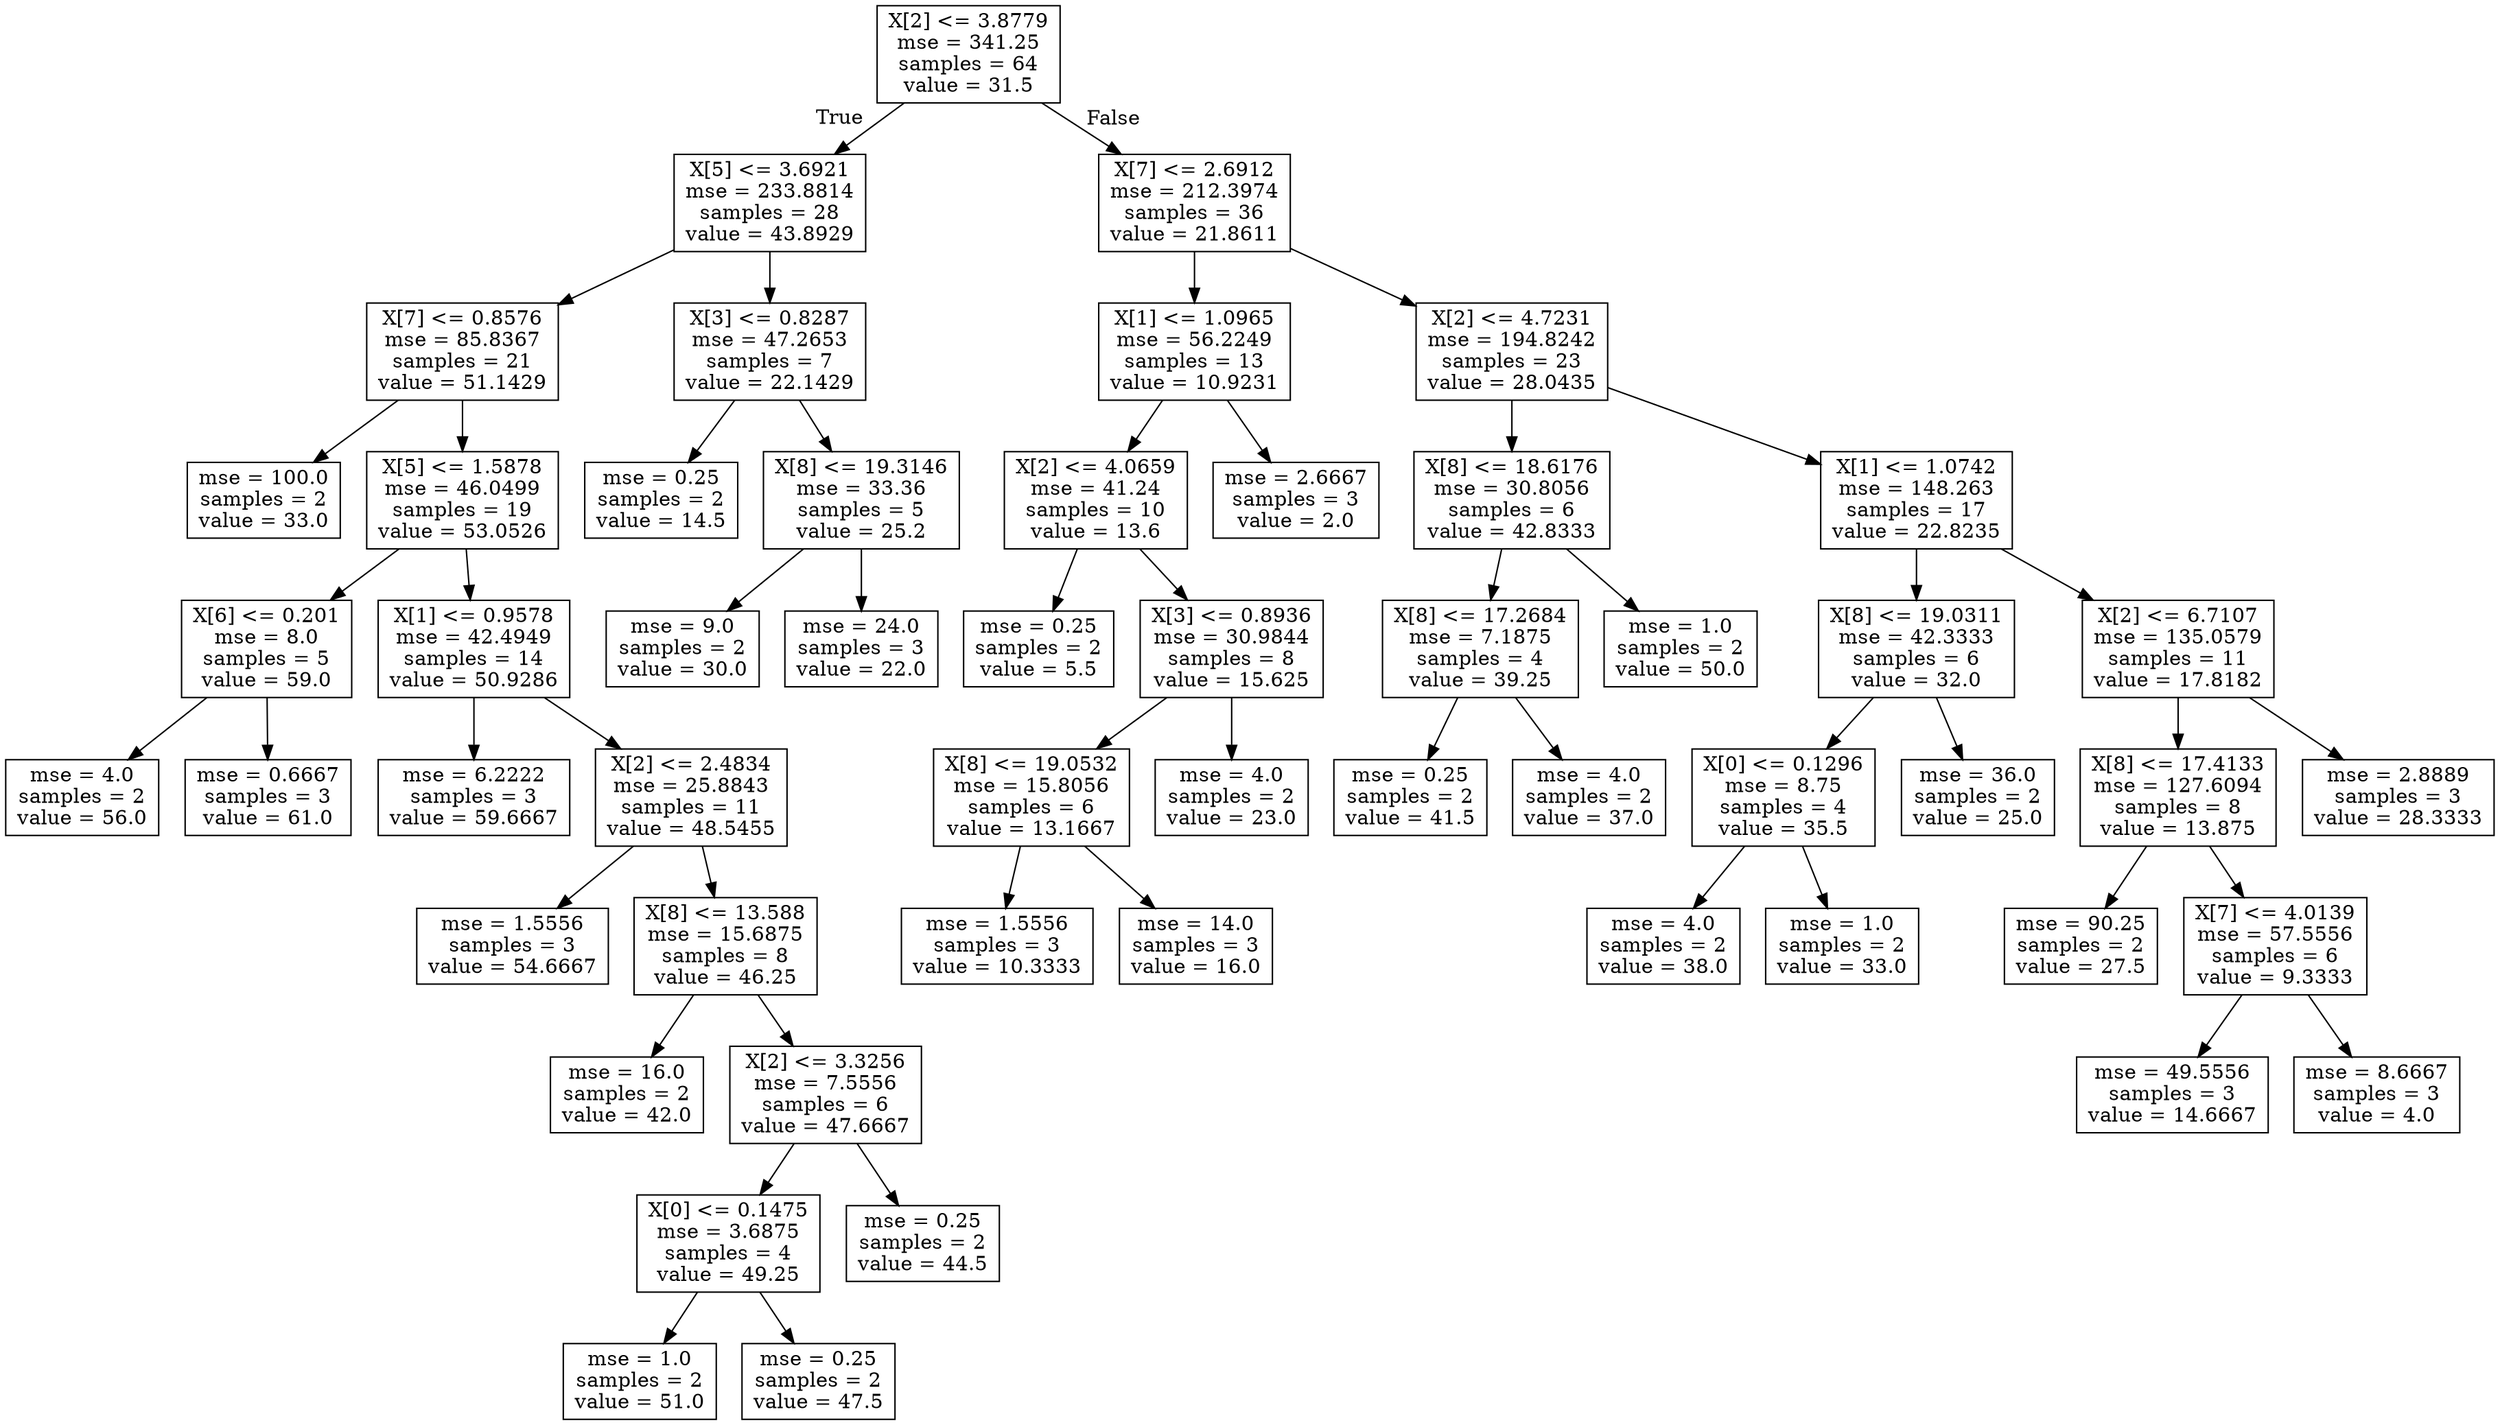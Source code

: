 digraph Tree {
node [shape=box] ;
0 [label="X[2] <= 3.8779\nmse = 341.25\nsamples = 64\nvalue = 31.5"] ;
1 [label="X[5] <= 3.6921\nmse = 233.8814\nsamples = 28\nvalue = 43.8929"] ;
0 -> 1 [labeldistance=2.5, labelangle=45, headlabel="True"] ;
2 [label="X[7] <= 0.8576\nmse = 85.8367\nsamples = 21\nvalue = 51.1429"] ;
1 -> 2 ;
3 [label="mse = 100.0\nsamples = 2\nvalue = 33.0"] ;
2 -> 3 ;
4 [label="X[5] <= 1.5878\nmse = 46.0499\nsamples = 19\nvalue = 53.0526"] ;
2 -> 4 ;
5 [label="X[6] <= 0.201\nmse = 8.0\nsamples = 5\nvalue = 59.0"] ;
4 -> 5 ;
6 [label="mse = 4.0\nsamples = 2\nvalue = 56.0"] ;
5 -> 6 ;
7 [label="mse = 0.6667\nsamples = 3\nvalue = 61.0"] ;
5 -> 7 ;
8 [label="X[1] <= 0.9578\nmse = 42.4949\nsamples = 14\nvalue = 50.9286"] ;
4 -> 8 ;
9 [label="mse = 6.2222\nsamples = 3\nvalue = 59.6667"] ;
8 -> 9 ;
10 [label="X[2] <= 2.4834\nmse = 25.8843\nsamples = 11\nvalue = 48.5455"] ;
8 -> 10 ;
11 [label="mse = 1.5556\nsamples = 3\nvalue = 54.6667"] ;
10 -> 11 ;
12 [label="X[8] <= 13.588\nmse = 15.6875\nsamples = 8\nvalue = 46.25"] ;
10 -> 12 ;
13 [label="mse = 16.0\nsamples = 2\nvalue = 42.0"] ;
12 -> 13 ;
14 [label="X[2] <= 3.3256\nmse = 7.5556\nsamples = 6\nvalue = 47.6667"] ;
12 -> 14 ;
15 [label="X[0] <= 0.1475\nmse = 3.6875\nsamples = 4\nvalue = 49.25"] ;
14 -> 15 ;
16 [label="mse = 1.0\nsamples = 2\nvalue = 51.0"] ;
15 -> 16 ;
17 [label="mse = 0.25\nsamples = 2\nvalue = 47.5"] ;
15 -> 17 ;
18 [label="mse = 0.25\nsamples = 2\nvalue = 44.5"] ;
14 -> 18 ;
19 [label="X[3] <= 0.8287\nmse = 47.2653\nsamples = 7\nvalue = 22.1429"] ;
1 -> 19 ;
20 [label="mse = 0.25\nsamples = 2\nvalue = 14.5"] ;
19 -> 20 ;
21 [label="X[8] <= 19.3146\nmse = 33.36\nsamples = 5\nvalue = 25.2"] ;
19 -> 21 ;
22 [label="mse = 9.0\nsamples = 2\nvalue = 30.0"] ;
21 -> 22 ;
23 [label="mse = 24.0\nsamples = 3\nvalue = 22.0"] ;
21 -> 23 ;
24 [label="X[7] <= 2.6912\nmse = 212.3974\nsamples = 36\nvalue = 21.8611"] ;
0 -> 24 [labeldistance=2.5, labelangle=-45, headlabel="False"] ;
25 [label="X[1] <= 1.0965\nmse = 56.2249\nsamples = 13\nvalue = 10.9231"] ;
24 -> 25 ;
26 [label="X[2] <= 4.0659\nmse = 41.24\nsamples = 10\nvalue = 13.6"] ;
25 -> 26 ;
27 [label="mse = 0.25\nsamples = 2\nvalue = 5.5"] ;
26 -> 27 ;
28 [label="X[3] <= 0.8936\nmse = 30.9844\nsamples = 8\nvalue = 15.625"] ;
26 -> 28 ;
29 [label="X[8] <= 19.0532\nmse = 15.8056\nsamples = 6\nvalue = 13.1667"] ;
28 -> 29 ;
30 [label="mse = 1.5556\nsamples = 3\nvalue = 10.3333"] ;
29 -> 30 ;
31 [label="mse = 14.0\nsamples = 3\nvalue = 16.0"] ;
29 -> 31 ;
32 [label="mse = 4.0\nsamples = 2\nvalue = 23.0"] ;
28 -> 32 ;
33 [label="mse = 2.6667\nsamples = 3\nvalue = 2.0"] ;
25 -> 33 ;
34 [label="X[2] <= 4.7231\nmse = 194.8242\nsamples = 23\nvalue = 28.0435"] ;
24 -> 34 ;
35 [label="X[8] <= 18.6176\nmse = 30.8056\nsamples = 6\nvalue = 42.8333"] ;
34 -> 35 ;
36 [label="X[8] <= 17.2684\nmse = 7.1875\nsamples = 4\nvalue = 39.25"] ;
35 -> 36 ;
37 [label="mse = 0.25\nsamples = 2\nvalue = 41.5"] ;
36 -> 37 ;
38 [label="mse = 4.0\nsamples = 2\nvalue = 37.0"] ;
36 -> 38 ;
39 [label="mse = 1.0\nsamples = 2\nvalue = 50.0"] ;
35 -> 39 ;
40 [label="X[1] <= 1.0742\nmse = 148.263\nsamples = 17\nvalue = 22.8235"] ;
34 -> 40 ;
41 [label="X[8] <= 19.0311\nmse = 42.3333\nsamples = 6\nvalue = 32.0"] ;
40 -> 41 ;
42 [label="X[0] <= 0.1296\nmse = 8.75\nsamples = 4\nvalue = 35.5"] ;
41 -> 42 ;
43 [label="mse = 4.0\nsamples = 2\nvalue = 38.0"] ;
42 -> 43 ;
44 [label="mse = 1.0\nsamples = 2\nvalue = 33.0"] ;
42 -> 44 ;
45 [label="mse = 36.0\nsamples = 2\nvalue = 25.0"] ;
41 -> 45 ;
46 [label="X[2] <= 6.7107\nmse = 135.0579\nsamples = 11\nvalue = 17.8182"] ;
40 -> 46 ;
47 [label="X[8] <= 17.4133\nmse = 127.6094\nsamples = 8\nvalue = 13.875"] ;
46 -> 47 ;
48 [label="mse = 90.25\nsamples = 2\nvalue = 27.5"] ;
47 -> 48 ;
49 [label="X[7] <= 4.0139\nmse = 57.5556\nsamples = 6\nvalue = 9.3333"] ;
47 -> 49 ;
50 [label="mse = 49.5556\nsamples = 3\nvalue = 14.6667"] ;
49 -> 50 ;
51 [label="mse = 8.6667\nsamples = 3\nvalue = 4.0"] ;
49 -> 51 ;
52 [label="mse = 2.8889\nsamples = 3\nvalue = 28.3333"] ;
46 -> 52 ;
}